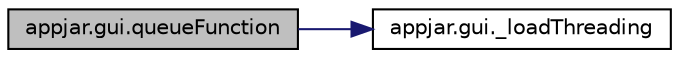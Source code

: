 digraph "appjar.gui.queueFunction"
{
  edge [fontname="Helvetica",fontsize="10",labelfontname="Helvetica",labelfontsize="10"];
  node [fontname="Helvetica",fontsize="10",shape=record];
  rankdir="LR";
  Node1751 [label="appjar.gui.queueFunction",height=0.2,width=0.4,color="black", fillcolor="grey75", style="filled", fontcolor="black"];
  Node1751 -> Node1752 [color="midnightblue",fontsize="10",style="solid",fontname="Helvetica"];
  Node1752 [label="appjar.gui._loadThreading",height=0.2,width=0.4,color="black", fillcolor="white", style="filled",URL="$classappjar_1_1gui.html#af7f64c964f3488ca8c13296f8c683b0c"];
}
